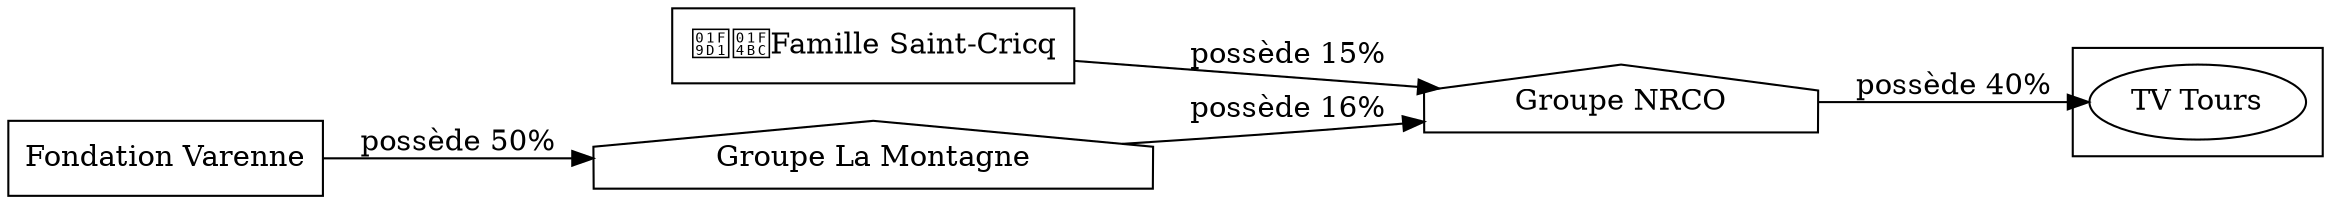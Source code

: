 digraph {
  rankdir=LR;
  subgraph roots {
    
      "famille-saint-cricq-221"[label="🧑‍💼Famille Saint-Cricq" shape=box]
    
      "fondation-varenne-220"[label="Fondation Varenne" shape=box]
    
  }

  
    "groupe-nrco-237"[label="Groupe NRCO" shape=house]
  
    "groupe-la-montagne-222"[label="Groupe La Montagne" shape=house]
  

  subgraph clusterLeaves {
    
      "tv-tours-240"[label="TV Tours"]
    
  }

  
    "groupe-nrco-237" -> "tv-tours-240" [
      label="possède 40%"
    ]
  
    "famille-saint-cricq-221" -> "groupe-nrco-237" [
      label="possède 15%"
    ]
  
    "groupe-la-montagne-222" -> "groupe-nrco-237" [
      label="possède 16%"
    ]
  
    "fondation-varenne-220" -> "groupe-la-montagne-222" [
      label="possède 50%"
    ]
  
}
